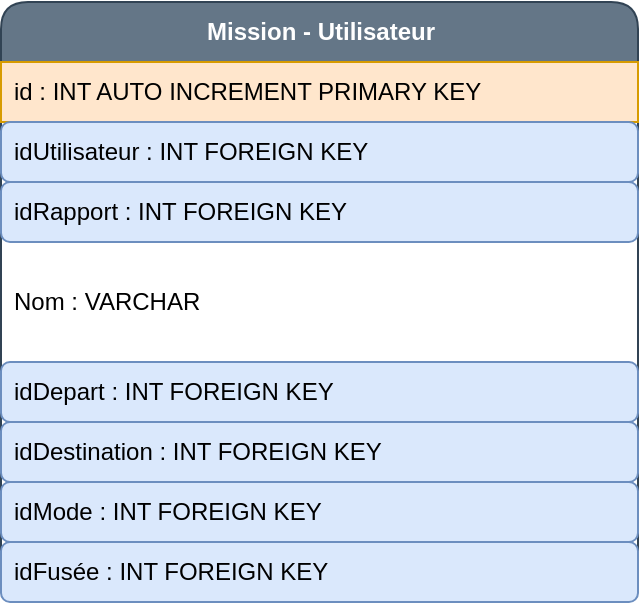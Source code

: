 <mxfile version="20.6.0" type="device"><diagram id="A6PUlsLexqzyMggJCOC5" name="Page-1"><mxGraphModel dx="1635" dy="838" grid="1" gridSize="10" guides="1" tooltips="1" connect="1" arrows="1" fold="1" page="1" pageScale="1" pageWidth="827" pageHeight="1169" math="0" shadow="0"><root><mxCell id="0"/><mxCell id="1" parent="0"/><mxCell id="wiTqliDtK2esCH0yBzqY-1" value="&lt;b&gt;Mission - Utilisateur&lt;/b&gt;" style="swimlane;fontStyle=0;childLayout=stackLayout;horizontal=1;startSize=30;horizontalStack=0;resizeParent=1;resizeParentMax=0;resizeLast=0;collapsible=1;marginBottom=0;whiteSpace=wrap;html=1;rounded=1;fillColor=#647687;fontColor=#ffffff;strokeColor=#314354;" vertex="1" parent="1"><mxGeometry x="803.5" y="600" width="318.5" height="300" as="geometry"/></mxCell><mxCell id="wiTqliDtK2esCH0yBzqY-2" value="id : INT AUTO INCREMENT PRIMARY KEY" style="text;strokeColor=#d79b00;fillColor=#ffe6cc;align=left;verticalAlign=middle;spacingLeft=4;spacingRight=4;overflow=hidden;points=[[0,0.5],[1,0.5]];portConstraint=eastwest;rotatable=0;whiteSpace=wrap;html=1;" vertex="1" parent="wiTqliDtK2esCH0yBzqY-1"><mxGeometry y="30" width="318.5" height="30" as="geometry"/></mxCell><mxCell id="wiTqliDtK2esCH0yBzqY-3" value="idUtilisateur : INT FOREIGN KEY" style="text;strokeColor=#6c8ebf;fillColor=#dae8fc;align=left;verticalAlign=middle;spacingLeft=4;spacingRight=4;overflow=hidden;points=[[0,0.5],[1,0.5]];portConstraint=eastwest;rotatable=0;whiteSpace=wrap;html=1;rounded=1;" vertex="1" parent="wiTqliDtK2esCH0yBzqY-1"><mxGeometry y="60" width="318.5" height="30" as="geometry"/></mxCell><mxCell id="wiTqliDtK2esCH0yBzqY-4" value="idRapport : INT FOREIGN KEY" style="text;strokeColor=#6c8ebf;fillColor=#dae8fc;align=left;verticalAlign=middle;spacingLeft=4;spacingRight=4;overflow=hidden;points=[[0,0.5],[1,0.5]];portConstraint=eastwest;rotatable=0;whiteSpace=wrap;html=1;rounded=1;" vertex="1" parent="wiTqliDtK2esCH0yBzqY-1"><mxGeometry y="90" width="318.5" height="30" as="geometry"/></mxCell><mxCell id="wiTqliDtK2esCH0yBzqY-5" value="Nom : VARCHAR" style="text;strokeColor=none;fillColor=none;align=left;verticalAlign=middle;spacingLeft=4;spacingRight=4;overflow=hidden;points=[[0,0.5],[1,0.5]];portConstraint=eastwest;rotatable=0;whiteSpace=wrap;html=1;" vertex="1" parent="wiTqliDtK2esCH0yBzqY-1"><mxGeometry y="120" width="318.5" height="60" as="geometry"/></mxCell><mxCell id="wiTqliDtK2esCH0yBzqY-6" value="idDepart : INT FOREIGN KEY" style="text;strokeColor=#6c8ebf;fillColor=#dae8fc;align=left;verticalAlign=middle;spacingLeft=4;spacingRight=4;overflow=hidden;points=[[0,0.5],[1,0.5]];portConstraint=eastwest;rotatable=0;whiteSpace=wrap;html=1;rounded=1;" vertex="1" parent="wiTqliDtK2esCH0yBzqY-1"><mxGeometry y="180" width="318.5" height="30" as="geometry"/></mxCell><mxCell id="wiTqliDtK2esCH0yBzqY-7" value="idDestination : INT FOREIGN KEY" style="text;strokeColor=#6c8ebf;fillColor=#dae8fc;align=left;verticalAlign=middle;spacingLeft=4;spacingRight=4;overflow=hidden;points=[[0,0.5],[1,0.5]];portConstraint=eastwest;rotatable=0;whiteSpace=wrap;html=1;rounded=1;" vertex="1" parent="wiTqliDtK2esCH0yBzqY-1"><mxGeometry y="210" width="318.5" height="30" as="geometry"/></mxCell><mxCell id="wiTqliDtK2esCH0yBzqY-8" value="idMode : INT FOREIGN KEY" style="text;strokeColor=#6c8ebf;fillColor=#dae8fc;align=left;verticalAlign=middle;spacingLeft=4;spacingRight=4;overflow=hidden;points=[[0,0.5],[1,0.5]];portConstraint=eastwest;rotatable=0;whiteSpace=wrap;html=1;rounded=1;" vertex="1" parent="wiTqliDtK2esCH0yBzqY-1"><mxGeometry y="240" width="318.5" height="30" as="geometry"/></mxCell><mxCell id="wiTqliDtK2esCH0yBzqY-9" value="idFusée : INT FOREIGN KEY" style="text;strokeColor=#6c8ebf;fillColor=#dae8fc;align=left;verticalAlign=middle;spacingLeft=4;spacingRight=4;overflow=hidden;points=[[0,0.5],[1,0.5]];portConstraint=eastwest;rotatable=0;whiteSpace=wrap;html=1;rounded=1;" vertex="1" parent="wiTqliDtK2esCH0yBzqY-1"><mxGeometry y="270" width="318.5" height="30" as="geometry"/></mxCell></root></mxGraphModel></diagram></mxfile>